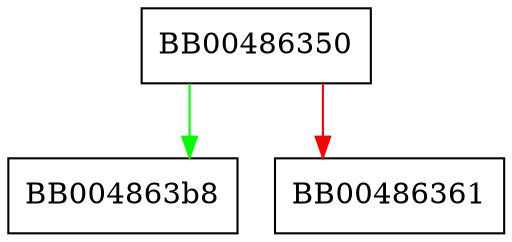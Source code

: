 digraph SSL_CONF_CTX_set_ssl_ctx {
  node [shape="box"];
  graph [splines=ortho];
  BB00486350 -> BB004863b8 [color="green"];
  BB00486350 -> BB00486361 [color="red"];
}